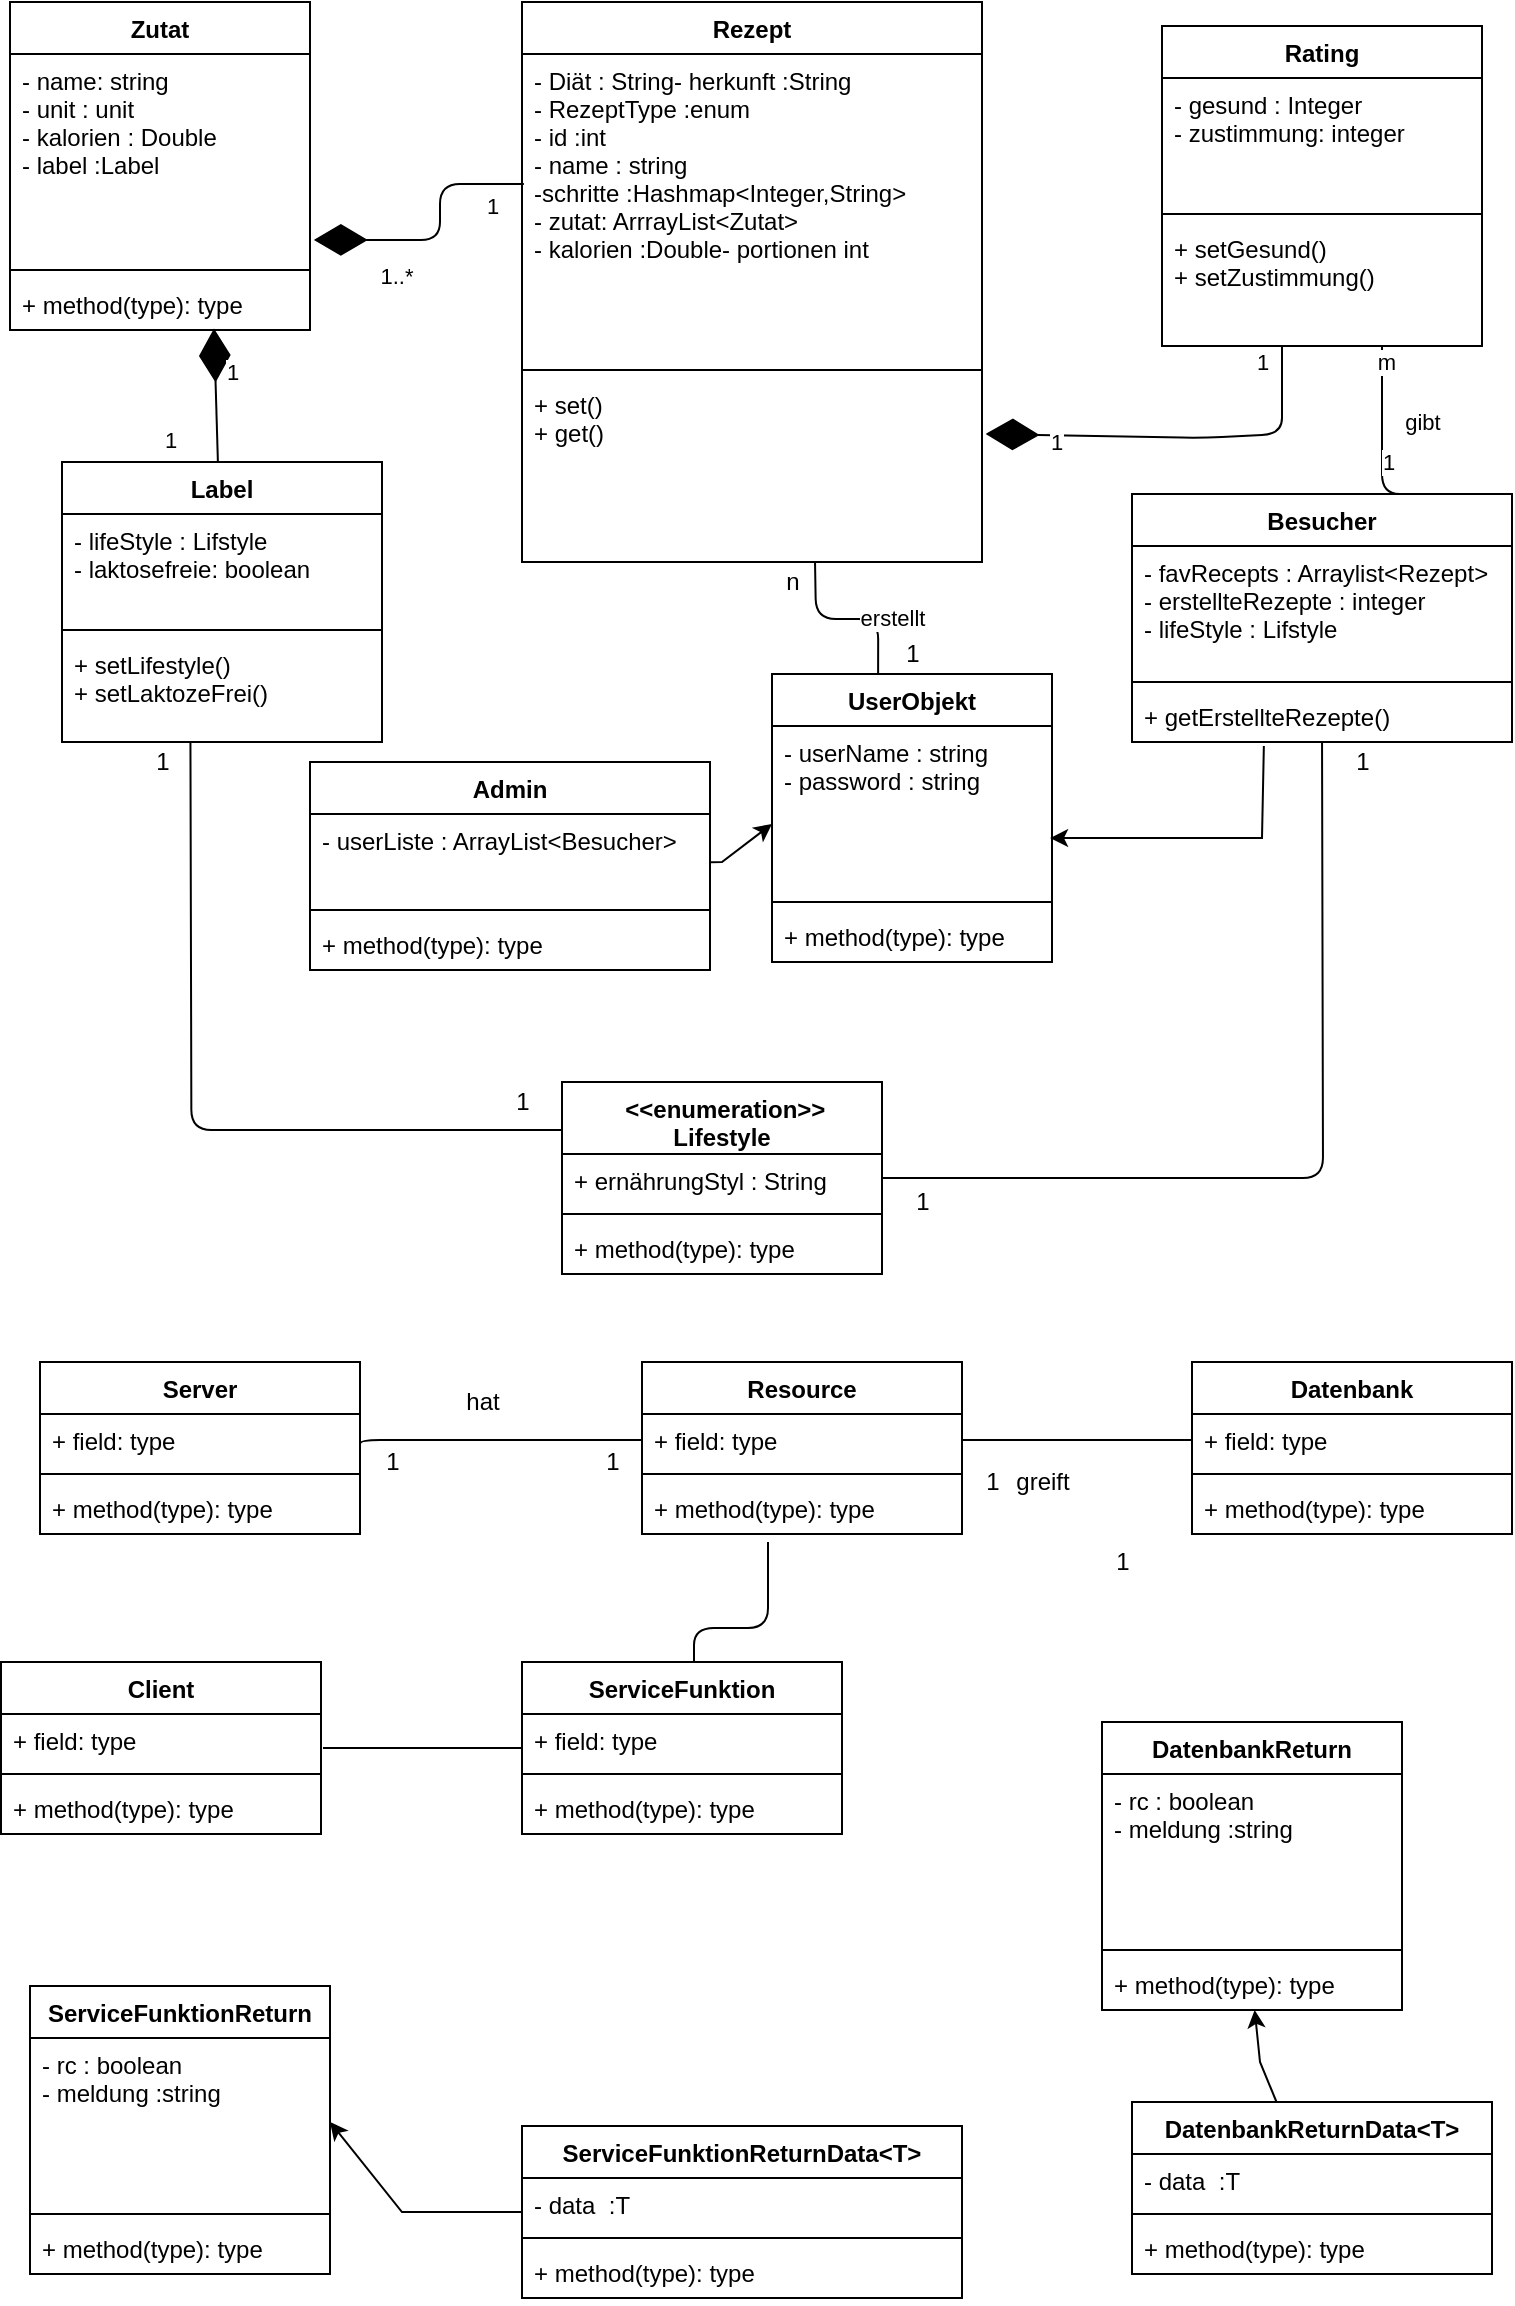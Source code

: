 <mxfile version="13.9.2" type="github">
  <diagram id="IZZyyHPVDpo9NpMuoboe" name="Page-1">
    <mxGraphModel dx="907" dy="982" grid="1" gridSize="10" guides="1" tooltips="1" connect="1" arrows="1" fold="1" page="1" pageScale="1" pageWidth="827" pageHeight="1169" math="0" shadow="0">
      <root>
        <mxCell id="0" />
        <mxCell id="1" parent="0" />
        <mxCell id="SRhx6CK5bO02SiISKb7Z-1" value="Zutat" style="swimlane;fontStyle=1;align=center;verticalAlign=top;childLayout=stackLayout;horizontal=1;startSize=26;horizontalStack=0;resizeParent=1;resizeParentMax=0;resizeLast=0;collapsible=1;marginBottom=0;" parent="1" vertex="1">
          <mxGeometry x="64" y="10" width="150" height="164" as="geometry" />
        </mxCell>
        <mxCell id="SRhx6CK5bO02SiISKb7Z-2" value="- name: string&#xa;- unit : unit&#xa;- kalorien : Double &#xa;- label :Label&#xa;&#xa;&#xa;&#xa;&#xa;" style="text;strokeColor=none;fillColor=none;align=left;verticalAlign=top;spacingLeft=4;spacingRight=4;overflow=hidden;rotatable=0;points=[[0,0.5],[1,0.5]];portConstraint=eastwest;" parent="SRhx6CK5bO02SiISKb7Z-1" vertex="1">
          <mxGeometry y="26" width="150" height="104" as="geometry" />
        </mxCell>
        <mxCell id="SRhx6CK5bO02SiISKb7Z-3" value="" style="line;strokeWidth=1;fillColor=none;align=left;verticalAlign=middle;spacingTop=-1;spacingLeft=3;spacingRight=3;rotatable=0;labelPosition=right;points=[];portConstraint=eastwest;" parent="SRhx6CK5bO02SiISKb7Z-1" vertex="1">
          <mxGeometry y="130" width="150" height="8" as="geometry" />
        </mxCell>
        <mxCell id="SRhx6CK5bO02SiISKb7Z-4" value="+ method(type): type" style="text;strokeColor=none;fillColor=none;align=left;verticalAlign=top;spacingLeft=4;spacingRight=4;overflow=hidden;rotatable=0;points=[[0,0.5],[1,0.5]];portConstraint=eastwest;" parent="SRhx6CK5bO02SiISKb7Z-1" vertex="1">
          <mxGeometry y="138" width="150" height="26" as="geometry" />
        </mxCell>
        <mxCell id="SRhx6CK5bO02SiISKb7Z-5" value="Rezept" style="swimlane;fontStyle=1;align=center;verticalAlign=top;childLayout=stackLayout;horizontal=1;startSize=26;horizontalStack=0;resizeParent=1;resizeParentMax=0;resizeLast=0;collapsible=1;marginBottom=0;" parent="1" vertex="1">
          <mxGeometry x="320" y="10" width="230" height="280" as="geometry" />
        </mxCell>
        <mxCell id="SRhx6CK5bO02SiISKb7Z-6" value="- Diät : String- herkunft :String&#xa;- RezeptType :enum&#xa;- id :int&#xa;- name : string&#xa;-schritte :Hashmap&lt;Integer,String&gt;&#xa;- zutat: ArrrayList&lt;Zutat&gt;&#xa;- kalorien :Double- portionen int&#xa;&#xa;&#xa;&#xa;&#xa;&#xa;&#xa;&#xa;&#xa;&#xa;&#xa;" style="text;strokeColor=none;fillColor=none;align=left;verticalAlign=top;spacingLeft=4;spacingRight=4;overflow=hidden;rotatable=0;points=[[0,0.5],[1,0.5]];portConstraint=eastwest;" parent="SRhx6CK5bO02SiISKb7Z-5" vertex="1">
          <mxGeometry y="26" width="230" height="154" as="geometry" />
        </mxCell>
        <mxCell id="SRhx6CK5bO02SiISKb7Z-7" value="" style="line;strokeWidth=1;fillColor=none;align=left;verticalAlign=middle;spacingTop=-1;spacingLeft=3;spacingRight=3;rotatable=0;labelPosition=right;points=[];portConstraint=eastwest;" parent="SRhx6CK5bO02SiISKb7Z-5" vertex="1">
          <mxGeometry y="180" width="230" height="8" as="geometry" />
        </mxCell>
        <mxCell id="SRhx6CK5bO02SiISKb7Z-8" value="+ set()&#xa;+ get()&#xa;" style="text;strokeColor=none;fillColor=none;align=left;verticalAlign=top;spacingLeft=4;spacingRight=4;overflow=hidden;rotatable=0;points=[[0,0.5],[1,0.5]];portConstraint=eastwest;" parent="SRhx6CK5bO02SiISKb7Z-5" vertex="1">
          <mxGeometry y="188" width="230" height="92" as="geometry" />
        </mxCell>
        <mxCell id="SRhx6CK5bO02SiISKb7Z-49" value="Rating" style="swimlane;fontStyle=1;align=center;verticalAlign=top;childLayout=stackLayout;horizontal=1;startSize=26;horizontalStack=0;resizeParent=1;resizeParentMax=0;resizeLast=0;collapsible=1;marginBottom=0;" parent="1" vertex="1">
          <mxGeometry x="640" y="22" width="160" height="160" as="geometry" />
        </mxCell>
        <mxCell id="SRhx6CK5bO02SiISKb7Z-50" value="- gesund : Integer&#xa;- zustimmung: integer&#xa;" style="text;strokeColor=none;fillColor=none;align=left;verticalAlign=top;spacingLeft=4;spacingRight=4;overflow=hidden;rotatable=0;points=[[0,0.5],[1,0.5]];portConstraint=eastwest;" parent="SRhx6CK5bO02SiISKb7Z-49" vertex="1">
          <mxGeometry y="26" width="160" height="64" as="geometry" />
        </mxCell>
        <mxCell id="SRhx6CK5bO02SiISKb7Z-51" value="" style="line;strokeWidth=1;fillColor=none;align=left;verticalAlign=middle;spacingTop=-1;spacingLeft=3;spacingRight=3;rotatable=0;labelPosition=right;points=[];portConstraint=eastwest;" parent="SRhx6CK5bO02SiISKb7Z-49" vertex="1">
          <mxGeometry y="90" width="160" height="8" as="geometry" />
        </mxCell>
        <mxCell id="SRhx6CK5bO02SiISKb7Z-52" value="+ setGesund()&#xa;+ setZustimmung()&#xa;&#xa;&#xa;" style="text;strokeColor=none;fillColor=none;align=left;verticalAlign=top;spacingLeft=4;spacingRight=4;overflow=hidden;rotatable=0;points=[[0,0.5],[1,0.5]];portConstraint=eastwest;" parent="SRhx6CK5bO02SiISKb7Z-49" vertex="1">
          <mxGeometry y="98" width="160" height="62" as="geometry" />
        </mxCell>
        <mxCell id="SRhx6CK5bO02SiISKb7Z-61" value=" &lt;&lt;enumeration&gt;&gt; &#xa;Lifestyle" style="swimlane;fontStyle=1;align=center;verticalAlign=top;childLayout=stackLayout;horizontal=1;startSize=36;horizontalStack=0;resizeParent=1;resizeParentMax=0;resizeLast=0;collapsible=1;marginBottom=0;" parent="1" vertex="1">
          <mxGeometry x="340" y="550" width="160" height="96" as="geometry" />
        </mxCell>
        <mxCell id="SRhx6CK5bO02SiISKb7Z-62" value="+ ernährungStyl : String" style="text;strokeColor=none;fillColor=none;align=left;verticalAlign=top;spacingLeft=4;spacingRight=4;overflow=hidden;rotatable=0;points=[[0,0.5],[1,0.5]];portConstraint=eastwest;" parent="SRhx6CK5bO02SiISKb7Z-61" vertex="1">
          <mxGeometry y="36" width="160" height="26" as="geometry" />
        </mxCell>
        <mxCell id="SRhx6CK5bO02SiISKb7Z-63" value="" style="line;strokeWidth=1;fillColor=none;align=left;verticalAlign=middle;spacingTop=-1;spacingLeft=3;spacingRight=3;rotatable=0;labelPosition=right;points=[];portConstraint=eastwest;" parent="SRhx6CK5bO02SiISKb7Z-61" vertex="1">
          <mxGeometry y="62" width="160" height="8" as="geometry" />
        </mxCell>
        <mxCell id="SRhx6CK5bO02SiISKb7Z-64" value="+ method(type): type" style="text;strokeColor=none;fillColor=none;align=left;verticalAlign=top;spacingLeft=4;spacingRight=4;overflow=hidden;rotatable=0;points=[[0,0.5],[1,0.5]];portConstraint=eastwest;" parent="SRhx6CK5bO02SiISKb7Z-61" vertex="1">
          <mxGeometry y="70" width="160" height="26" as="geometry" />
        </mxCell>
        <mxCell id="SRhx6CK5bO02SiISKb7Z-77" value="" style="endArrow=diamondThin;endFill=1;endSize=24;html=1;entryX=1.013;entryY=0.894;entryDx=0;entryDy=0;entryPerimeter=0;exitX=0.004;exitY=0.422;exitDx=0;exitDy=0;exitPerimeter=0;" parent="1" source="SRhx6CK5bO02SiISKb7Z-6" target="SRhx6CK5bO02SiISKb7Z-2" edge="1">
          <mxGeometry width="160" relative="1" as="geometry">
            <mxPoint x="319.05" y="397.076" as="sourcePoint" />
            <mxPoint x="240.0" y="239.996" as="targetPoint" />
            <Array as="points">
              <mxPoint x="279" y="101" />
              <mxPoint x="279" y="129" />
              <mxPoint x="260" y="129" />
            </Array>
          </mxGeometry>
        </mxCell>
        <mxCell id="SRhx6CK5bO02SiISKb7Z-105" value="1" style="edgeLabel;html=1;align=center;verticalAlign=middle;resizable=0;points=[];" parent="SRhx6CK5bO02SiISKb7Z-77" vertex="1" connectable="0">
          <mxGeometry x="-0.874" y="1" relative="1" as="geometry">
            <mxPoint x="-8.08" y="9.38" as="offset" />
          </mxGeometry>
        </mxCell>
        <mxCell id="SRhx6CK5bO02SiISKb7Z-106" value="1..*" style="edgeLabel;html=1;align=center;verticalAlign=middle;resizable=0;points=[];" parent="SRhx6CK5bO02SiISKb7Z-77" vertex="1" connectable="0">
          <mxGeometry x="0.553" y="3" relative="1" as="geometry">
            <mxPoint x="11.1" y="14.99" as="offset" />
          </mxGeometry>
        </mxCell>
        <mxCell id="SRhx6CK5bO02SiISKb7Z-78" value="" style="endArrow=diamondThin;endFill=1;endSize=24;html=1;entryX=1.008;entryY=0.304;entryDx=0;entryDy=0;entryPerimeter=0;" parent="1" edge="1" target="SRhx6CK5bO02SiISKb7Z-8">
          <mxGeometry width="160" relative="1" as="geometry">
            <mxPoint x="700" y="182" as="sourcePoint" />
            <mxPoint x="600" y="228" as="targetPoint" />
            <Array as="points">
              <mxPoint x="700" y="200" />
              <mxPoint x="700" y="226" />
              <mxPoint x="660" y="228" />
            </Array>
          </mxGeometry>
        </mxCell>
        <mxCell id="SRhx6CK5bO02SiISKb7Z-103" value="1" style="edgeLabel;html=1;align=center;verticalAlign=middle;resizable=0;points=[];" parent="SRhx6CK5bO02SiISKb7Z-78" vertex="1" connectable="0">
          <mxGeometry x="-0.88" relative="1" as="geometry">
            <mxPoint x="-10" y="-3.76" as="offset" />
          </mxGeometry>
        </mxCell>
        <mxCell id="SRhx6CK5bO02SiISKb7Z-104" value="1" style="edgeLabel;html=1;align=center;verticalAlign=middle;resizable=0;points=[];" parent="SRhx6CK5bO02SiISKb7Z-78" vertex="1" connectable="0">
          <mxGeometry x="0.641" y="3" relative="1" as="geometry">
            <mxPoint as="offset" />
          </mxGeometry>
        </mxCell>
        <mxCell id="SRhx6CK5bO02SiISKb7Z-81" value="Label" style="swimlane;fontStyle=1;align=center;verticalAlign=top;childLayout=stackLayout;horizontal=1;startSize=26;horizontalStack=0;resizeParent=1;resizeParentMax=0;resizeLast=0;collapsible=1;marginBottom=0;" parent="1" vertex="1">
          <mxGeometry x="90" y="240" width="160" height="140" as="geometry" />
        </mxCell>
        <mxCell id="SRhx6CK5bO02SiISKb7Z-82" value="- lifeStyle : Lifstyle&#xa;- laktosefreie: boolean " style="text;strokeColor=none;fillColor=none;align=left;verticalAlign=top;spacingLeft=4;spacingRight=4;overflow=hidden;rotatable=0;points=[[0,0.5],[1,0.5]];portConstraint=eastwest;" parent="SRhx6CK5bO02SiISKb7Z-81" vertex="1">
          <mxGeometry y="26" width="160" height="54" as="geometry" />
        </mxCell>
        <mxCell id="SRhx6CK5bO02SiISKb7Z-83" value="" style="line;strokeWidth=1;fillColor=none;align=left;verticalAlign=middle;spacingTop=-1;spacingLeft=3;spacingRight=3;rotatable=0;labelPosition=right;points=[];portConstraint=eastwest;" parent="SRhx6CK5bO02SiISKb7Z-81" vertex="1">
          <mxGeometry y="80" width="160" height="8" as="geometry" />
        </mxCell>
        <mxCell id="SRhx6CK5bO02SiISKb7Z-84" value="+ setLifestyle()&#xa;+ setLaktozeFrei()&#xa;" style="text;strokeColor=none;fillColor=none;align=left;verticalAlign=top;spacingLeft=4;spacingRight=4;overflow=hidden;rotatable=0;points=[[0,0.5],[1,0.5]];portConstraint=eastwest;" parent="SRhx6CK5bO02SiISKb7Z-81" vertex="1">
          <mxGeometry y="88" width="160" height="52" as="geometry" />
        </mxCell>
        <mxCell id="gb2XQUWt7gZtMW36fQ8k-82" style="edgeStyle=none;rounded=0;orthogonalLoop=1;jettySize=auto;html=1;" edge="1" parent="1" source="gb2XQUWt7gZtMW36fQ8k-5" target="gb2XQUWt7gZtMW36fQ8k-16">
          <mxGeometry relative="1" as="geometry">
            <Array as="points">
              <mxPoint x="689" y="1040" />
            </Array>
          </mxGeometry>
        </mxCell>
        <mxCell id="gb2XQUWt7gZtMW36fQ8k-5" value="DatenbankReturnData&lt;T&gt;" style="swimlane;fontStyle=1;align=center;verticalAlign=top;childLayout=stackLayout;horizontal=1;startSize=26;horizontalStack=0;resizeParent=1;resizeParentMax=0;resizeLast=0;collapsible=1;marginBottom=0;" vertex="1" parent="1">
          <mxGeometry x="625" y="1060" width="180" height="86" as="geometry" />
        </mxCell>
        <mxCell id="gb2XQUWt7gZtMW36fQ8k-6" value="- data  :T" style="text;strokeColor=none;fillColor=none;align=left;verticalAlign=top;spacingLeft=4;spacingRight=4;overflow=hidden;rotatable=0;points=[[0,0.5],[1,0.5]];portConstraint=eastwest;" vertex="1" parent="gb2XQUWt7gZtMW36fQ8k-5">
          <mxGeometry y="26" width="180" height="26" as="geometry" />
        </mxCell>
        <mxCell id="gb2XQUWt7gZtMW36fQ8k-7" value="" style="line;strokeWidth=1;fillColor=none;align=left;verticalAlign=middle;spacingTop=-1;spacingLeft=3;spacingRight=3;rotatable=0;labelPosition=right;points=[];portConstraint=eastwest;" vertex="1" parent="gb2XQUWt7gZtMW36fQ8k-5">
          <mxGeometry y="52" width="180" height="8" as="geometry" />
        </mxCell>
        <mxCell id="gb2XQUWt7gZtMW36fQ8k-8" value="+ method(type): type" style="text;strokeColor=none;fillColor=none;align=left;verticalAlign=top;spacingLeft=4;spacingRight=4;overflow=hidden;rotatable=0;points=[[0,0.5],[1,0.5]];portConstraint=eastwest;" vertex="1" parent="gb2XQUWt7gZtMW36fQ8k-5">
          <mxGeometry y="60" width="180" height="26" as="geometry" />
        </mxCell>
        <mxCell id="gb2XQUWt7gZtMW36fQ8k-13" value="DatenbankReturn" style="swimlane;fontStyle=1;align=center;verticalAlign=top;childLayout=stackLayout;horizontal=1;startSize=26;horizontalStack=0;resizeParent=1;resizeParentMax=0;resizeLast=0;collapsible=1;marginBottom=0;" vertex="1" parent="1">
          <mxGeometry x="610" y="870" width="150" height="144" as="geometry" />
        </mxCell>
        <mxCell id="gb2XQUWt7gZtMW36fQ8k-14" value="- rc : boolean&#xa;- meldung :string&#xa;" style="text;strokeColor=none;fillColor=none;align=left;verticalAlign=top;spacingLeft=4;spacingRight=4;overflow=hidden;rotatable=0;points=[[0,0.5],[1,0.5]];portConstraint=eastwest;" vertex="1" parent="gb2XQUWt7gZtMW36fQ8k-13">
          <mxGeometry y="26" width="150" height="84" as="geometry" />
        </mxCell>
        <mxCell id="gb2XQUWt7gZtMW36fQ8k-15" value="" style="line;strokeWidth=1;fillColor=none;align=left;verticalAlign=middle;spacingTop=-1;spacingLeft=3;spacingRight=3;rotatable=0;labelPosition=right;points=[];portConstraint=eastwest;" vertex="1" parent="gb2XQUWt7gZtMW36fQ8k-13">
          <mxGeometry y="110" width="150" height="8" as="geometry" />
        </mxCell>
        <mxCell id="gb2XQUWt7gZtMW36fQ8k-16" value="+ method(type): type" style="text;strokeColor=none;fillColor=none;align=left;verticalAlign=top;spacingLeft=4;spacingRight=4;overflow=hidden;rotatable=0;points=[[0,0.5],[1,0.5]];portConstraint=eastwest;" vertex="1" parent="gb2XQUWt7gZtMW36fQ8k-13">
          <mxGeometry y="118" width="150" height="26" as="geometry" />
        </mxCell>
        <mxCell id="gb2XQUWt7gZtMW36fQ8k-18" value="UserObjekt" style="swimlane;fontStyle=1;align=center;verticalAlign=top;childLayout=stackLayout;horizontal=1;startSize=26;horizontalStack=0;resizeParent=1;resizeParentMax=0;resizeLast=0;collapsible=1;marginBottom=0;" vertex="1" parent="1">
          <mxGeometry x="445" y="346" width="140" height="144" as="geometry" />
        </mxCell>
        <mxCell id="gb2XQUWt7gZtMW36fQ8k-19" value="- userName : string&#xa;- password : string&#xa;&#xa;" style="text;strokeColor=none;fillColor=none;align=left;verticalAlign=top;spacingLeft=4;spacingRight=4;overflow=hidden;rotatable=0;points=[[0,0.5],[1,0.5]];portConstraint=eastwest;" vertex="1" parent="gb2XQUWt7gZtMW36fQ8k-18">
          <mxGeometry y="26" width="140" height="84" as="geometry" />
        </mxCell>
        <mxCell id="gb2XQUWt7gZtMW36fQ8k-20" value="" style="line;strokeWidth=1;fillColor=none;align=left;verticalAlign=middle;spacingTop=-1;spacingLeft=3;spacingRight=3;rotatable=0;labelPosition=right;points=[];portConstraint=eastwest;" vertex="1" parent="gb2XQUWt7gZtMW36fQ8k-18">
          <mxGeometry y="110" width="140" height="8" as="geometry" />
        </mxCell>
        <mxCell id="gb2XQUWt7gZtMW36fQ8k-21" value="+ method(type): type" style="text;strokeColor=none;fillColor=none;align=left;verticalAlign=top;spacingLeft=4;spacingRight=4;overflow=hidden;rotatable=0;points=[[0,0.5],[1,0.5]];portConstraint=eastwest;" vertex="1" parent="gb2XQUWt7gZtMW36fQ8k-18">
          <mxGeometry y="118" width="140" height="26" as="geometry" />
        </mxCell>
        <mxCell id="gb2XQUWt7gZtMW36fQ8k-27" value="" style="endArrow=none;html=1;edgeStyle=orthogonalEdgeStyle;entryX=0.593;entryY=1.053;entryDx=0;entryDy=0;entryPerimeter=0;exitX=0.379;exitY=0;exitDx=0;exitDy=0;exitPerimeter=0;" edge="1" parent="1" source="gb2XQUWt7gZtMW36fQ8k-18">
          <mxGeometry relative="1" as="geometry">
            <mxPoint x="443.49" y="355.02" as="sourcePoint" />
            <mxPoint x="466.51" y="290.002" as="targetPoint" />
            <Array as="points" />
          </mxGeometry>
        </mxCell>
        <mxCell id="gb2XQUWt7gZtMW36fQ8k-28" value="erstellt" style="edgeLabel;html=1;align=center;verticalAlign=middle;resizable=0;points=[];" vertex="1" connectable="0" parent="gb2XQUWt7gZtMW36fQ8k-27">
          <mxGeometry x="-0.697" y="2" relative="1" as="geometry">
            <mxPoint x="8.91" y="-15.05" as="offset" />
          </mxGeometry>
        </mxCell>
        <mxCell id="gb2XQUWt7gZtMW36fQ8k-29" value="" style="endArrow=none;html=1;edgeStyle=orthogonalEdgeStyle;exitX=0.75;exitY=0;exitDx=0;exitDy=0;" edge="1" parent="1" source="gb2XQUWt7gZtMW36fQ8k-35" target="SRhx6CK5bO02SiISKb7Z-52">
          <mxGeometry relative="1" as="geometry">
            <mxPoint x="710" y="365.02" as="sourcePoint" />
            <mxPoint x="733.02" y="300.002" as="targetPoint" />
            <Array as="points">
              <mxPoint x="750" y="256" />
            </Array>
          </mxGeometry>
        </mxCell>
        <mxCell id="gb2XQUWt7gZtMW36fQ8k-30" value="gibt" style="edgeLabel;html=1;align=center;verticalAlign=middle;resizable=0;points=[];" vertex="1" connectable="0" parent="gb2XQUWt7gZtMW36fQ8k-29">
          <mxGeometry x="-0.697" y="2" relative="1" as="geometry">
            <mxPoint x="16.5" y="-38" as="offset" />
          </mxGeometry>
        </mxCell>
        <mxCell id="gb2XQUWt7gZtMW36fQ8k-55" value="m" style="edgeLabel;html=1;align=center;verticalAlign=middle;resizable=0;points=[];" vertex="1" connectable="0" parent="gb2XQUWt7gZtMW36fQ8k-29">
          <mxGeometry x="0.843" y="-2" relative="1" as="geometry">
            <mxPoint y="1" as="offset" />
          </mxGeometry>
        </mxCell>
        <mxCell id="gb2XQUWt7gZtMW36fQ8k-56" value="1" style="edgeLabel;html=1;align=center;verticalAlign=middle;resizable=0;points=[];" vertex="1" connectable="0" parent="gb2XQUWt7gZtMW36fQ8k-29">
          <mxGeometry x="-0.681" y="-1" relative="1" as="geometry">
            <mxPoint y="-15" as="offset" />
          </mxGeometry>
        </mxCell>
        <mxCell id="gb2XQUWt7gZtMW36fQ8k-54" style="edgeStyle=none;rounded=0;orthogonalLoop=1;jettySize=auto;html=1;entryX=0;entryY=0.583;entryDx=0;entryDy=0;entryPerimeter=0;" edge="1" parent="1" source="gb2XQUWt7gZtMW36fQ8k-31" target="gb2XQUWt7gZtMW36fQ8k-19">
          <mxGeometry relative="1" as="geometry">
            <Array as="points">
              <mxPoint x="420" y="440" />
            </Array>
          </mxGeometry>
        </mxCell>
        <mxCell id="gb2XQUWt7gZtMW36fQ8k-31" value="Admin" style="swimlane;fontStyle=1;align=center;verticalAlign=top;childLayout=stackLayout;horizontal=1;startSize=26;horizontalStack=0;resizeParent=1;resizeParentMax=0;resizeLast=0;collapsible=1;marginBottom=0;" vertex="1" parent="1">
          <mxGeometry x="214" y="390" width="200" height="104" as="geometry" />
        </mxCell>
        <mxCell id="gb2XQUWt7gZtMW36fQ8k-32" value="- userListe : ArrayList&lt;Besucher&gt;" style="text;strokeColor=none;fillColor=none;align=left;verticalAlign=top;spacingLeft=4;spacingRight=4;overflow=hidden;rotatable=0;points=[[0,0.5],[1,0.5]];portConstraint=eastwest;" vertex="1" parent="gb2XQUWt7gZtMW36fQ8k-31">
          <mxGeometry y="26" width="200" height="44" as="geometry" />
        </mxCell>
        <mxCell id="gb2XQUWt7gZtMW36fQ8k-33" value="" style="line;strokeWidth=1;fillColor=none;align=left;verticalAlign=middle;spacingTop=-1;spacingLeft=3;spacingRight=3;rotatable=0;labelPosition=right;points=[];portConstraint=eastwest;" vertex="1" parent="gb2XQUWt7gZtMW36fQ8k-31">
          <mxGeometry y="70" width="200" height="8" as="geometry" />
        </mxCell>
        <mxCell id="gb2XQUWt7gZtMW36fQ8k-34" value="+ method(type): type" style="text;strokeColor=none;fillColor=none;align=left;verticalAlign=top;spacingLeft=4;spacingRight=4;overflow=hidden;rotatable=0;points=[[0,0.5],[1,0.5]];portConstraint=eastwest;" vertex="1" parent="gb2XQUWt7gZtMW36fQ8k-31">
          <mxGeometry y="78" width="200" height="26" as="geometry" />
        </mxCell>
        <mxCell id="gb2XQUWt7gZtMW36fQ8k-47" style="edgeStyle=none;rounded=0;orthogonalLoop=1;jettySize=auto;html=1;exitX=0.347;exitY=1.077;exitDx=0;exitDy=0;exitPerimeter=0;entryX=0.993;entryY=0.667;entryDx=0;entryDy=0;entryPerimeter=0;" edge="1" parent="1" source="gb2XQUWt7gZtMW36fQ8k-38" target="gb2XQUWt7gZtMW36fQ8k-19">
          <mxGeometry relative="1" as="geometry">
            <mxPoint x="592.95" y="630" as="sourcePoint" />
            <mxPoint x="585" y="416" as="targetPoint" />
            <Array as="points">
              <mxPoint x="690" y="428" />
            </Array>
          </mxGeometry>
        </mxCell>
        <mxCell id="gb2XQUWt7gZtMW36fQ8k-35" value="Besucher" style="swimlane;fontStyle=1;align=center;verticalAlign=top;childLayout=stackLayout;horizontal=1;startSize=26;horizontalStack=0;resizeParent=1;resizeParentMax=0;resizeLast=0;collapsible=1;marginBottom=0;" vertex="1" parent="1">
          <mxGeometry x="625" y="256" width="190" height="124" as="geometry" />
        </mxCell>
        <mxCell id="gb2XQUWt7gZtMW36fQ8k-36" value="- favRecepts : Arraylist&lt;Rezept&gt;&#xa;- erstellteRezepte : integer&#xa;- lifeStyle : Lifstyle&#xa;" style="text;strokeColor=none;fillColor=none;align=left;verticalAlign=top;spacingLeft=4;spacingRight=4;overflow=hidden;rotatable=0;points=[[0,0.5],[1,0.5]];portConstraint=eastwest;" vertex="1" parent="gb2XQUWt7gZtMW36fQ8k-35">
          <mxGeometry y="26" width="190" height="64" as="geometry" />
        </mxCell>
        <mxCell id="gb2XQUWt7gZtMW36fQ8k-37" value="" style="line;strokeWidth=1;fillColor=none;align=left;verticalAlign=middle;spacingTop=-1;spacingLeft=3;spacingRight=3;rotatable=0;labelPosition=right;points=[];portConstraint=eastwest;" vertex="1" parent="gb2XQUWt7gZtMW36fQ8k-35">
          <mxGeometry y="90" width="190" height="8" as="geometry" />
        </mxCell>
        <mxCell id="gb2XQUWt7gZtMW36fQ8k-38" value="+ getErstellteRezepte()" style="text;strokeColor=none;fillColor=none;align=left;verticalAlign=top;spacingLeft=4;spacingRight=4;overflow=hidden;rotatable=0;points=[[0,0.5],[1,0.5]];portConstraint=eastwest;" vertex="1" parent="gb2XQUWt7gZtMW36fQ8k-35">
          <mxGeometry y="98" width="190" height="26" as="geometry" />
        </mxCell>
        <mxCell id="gb2XQUWt7gZtMW36fQ8k-57" value="1" style="text;html=1;align=center;verticalAlign=middle;resizable=0;points=[];autosize=1;" vertex="1" parent="1">
          <mxGeometry x="505" y="326" width="20" height="20" as="geometry" />
        </mxCell>
        <mxCell id="gb2XQUWt7gZtMW36fQ8k-58" value="n" style="text;html=1;align=center;verticalAlign=middle;resizable=0;points=[];autosize=1;" vertex="1" parent="1">
          <mxGeometry x="445" y="290" width="20" height="20" as="geometry" />
        </mxCell>
        <mxCell id="gb2XQUWt7gZtMW36fQ8k-61" value="" style="endArrow=none;html=1;edgeStyle=orthogonalEdgeStyle;entryX=0.593;entryY=1.053;entryDx=0;entryDy=0;entryPerimeter=0;exitX=0;exitY=0.25;exitDx=0;exitDy=0;" edge="1" parent="1" source="SRhx6CK5bO02SiISKb7Z-61">
          <mxGeometry relative="1" as="geometry">
            <mxPoint x="185.77" y="436" as="sourcePoint" />
            <mxPoint x="154.22" y="380.002" as="targetPoint" />
            <Array as="points" />
          </mxGeometry>
        </mxCell>
        <mxCell id="gb2XQUWt7gZtMW36fQ8k-63" value="" style="endArrow=none;html=1;edgeStyle=orthogonalEdgeStyle;entryX=0.593;entryY=1.053;entryDx=0;entryDy=0;entryPerimeter=0;exitX=1;exitY=0.5;exitDx=0;exitDy=0;" edge="1" parent="1" source="SRhx6CK5bO02SiISKb7Z-61">
          <mxGeometry relative="1" as="geometry">
            <mxPoint x="905.8" y="574" as="sourcePoint" />
            <mxPoint x="720.02" y="380.002" as="targetPoint" />
            <Array as="points" />
          </mxGeometry>
        </mxCell>
        <mxCell id="gb2XQUWt7gZtMW36fQ8k-65" value="" style="endArrow=diamondThin;endFill=1;endSize=24;html=1;entryX=0.68;entryY=0.973;entryDx=0;entryDy=0;entryPerimeter=0;" edge="1" parent="1" source="SRhx6CK5bO02SiISKb7Z-81" target="SRhx6CK5bO02SiISKb7Z-4">
          <mxGeometry width="160" relative="1" as="geometry">
            <mxPoint x="350" y="380" as="sourcePoint" />
            <mxPoint x="510" y="380" as="targetPoint" />
            <Array as="points" />
          </mxGeometry>
        </mxCell>
        <mxCell id="gb2XQUWt7gZtMW36fQ8k-66" value="1" style="edgeLabel;html=1;align=center;verticalAlign=middle;resizable=0;points=[];rotation=0;" vertex="1" connectable="0" parent="1">
          <mxGeometry x="240" y="200" as="geometry">
            <mxPoint x="-65.588" y="-5.392" as="offset" />
          </mxGeometry>
        </mxCell>
        <mxCell id="gb2XQUWt7gZtMW36fQ8k-67" value="1" style="edgeLabel;html=1;align=center;verticalAlign=middle;resizable=0;points=[];" vertex="1" connectable="0" parent="1">
          <mxGeometry x="210" y="210" as="geometry">
            <mxPoint x="-66" y="19" as="offset" />
          </mxGeometry>
        </mxCell>
        <mxCell id="gb2XQUWt7gZtMW36fQ8k-68" value="1" style="text;html=1;align=center;verticalAlign=middle;resizable=0;points=[];autosize=1;" vertex="1" parent="1">
          <mxGeometry x="730" y="380" width="20" height="20" as="geometry" />
        </mxCell>
        <mxCell id="gb2XQUWt7gZtMW36fQ8k-69" value="1" style="text;html=1;align=center;verticalAlign=middle;resizable=0;points=[];autosize=1;" vertex="1" parent="1">
          <mxGeometry x="510" y="600" width="20" height="20" as="geometry" />
        </mxCell>
        <mxCell id="gb2XQUWt7gZtMW36fQ8k-70" value="1" style="text;html=1;align=center;verticalAlign=middle;resizable=0;points=[];autosize=1;" vertex="1" parent="1">
          <mxGeometry x="310" y="550" width="20" height="20" as="geometry" />
        </mxCell>
        <mxCell id="gb2XQUWt7gZtMW36fQ8k-71" value="1" style="text;html=1;align=center;verticalAlign=middle;resizable=0;points=[];autosize=1;" vertex="1" parent="1">
          <mxGeometry x="130" y="380" width="20" height="20" as="geometry" />
        </mxCell>
        <mxCell id="gb2XQUWt7gZtMW36fQ8k-72" value="Datenbank" style="swimlane;fontStyle=1;align=center;verticalAlign=top;childLayout=stackLayout;horizontal=1;startSize=26;horizontalStack=0;resizeParent=1;resizeParentMax=0;resizeLast=0;collapsible=1;marginBottom=0;" vertex="1" parent="1">
          <mxGeometry x="655" y="690" width="160" height="86" as="geometry" />
        </mxCell>
        <mxCell id="gb2XQUWt7gZtMW36fQ8k-73" value="+ field: type" style="text;strokeColor=none;fillColor=none;align=left;verticalAlign=top;spacingLeft=4;spacingRight=4;overflow=hidden;rotatable=0;points=[[0,0.5],[1,0.5]];portConstraint=eastwest;" vertex="1" parent="gb2XQUWt7gZtMW36fQ8k-72">
          <mxGeometry y="26" width="160" height="26" as="geometry" />
        </mxCell>
        <mxCell id="gb2XQUWt7gZtMW36fQ8k-74" value="" style="line;strokeWidth=1;fillColor=none;align=left;verticalAlign=middle;spacingTop=-1;spacingLeft=3;spacingRight=3;rotatable=0;labelPosition=right;points=[];portConstraint=eastwest;" vertex="1" parent="gb2XQUWt7gZtMW36fQ8k-72">
          <mxGeometry y="52" width="160" height="8" as="geometry" />
        </mxCell>
        <mxCell id="gb2XQUWt7gZtMW36fQ8k-75" value="+ method(type): type" style="text;strokeColor=none;fillColor=none;align=left;verticalAlign=top;spacingLeft=4;spacingRight=4;overflow=hidden;rotatable=0;points=[[0,0.5],[1,0.5]];portConstraint=eastwest;" vertex="1" parent="gb2XQUWt7gZtMW36fQ8k-72">
          <mxGeometry y="60" width="160" height="26" as="geometry" />
        </mxCell>
        <mxCell id="gb2XQUWt7gZtMW36fQ8k-76" value="Resource" style="swimlane;fontStyle=1;align=center;verticalAlign=top;childLayout=stackLayout;horizontal=1;startSize=26;horizontalStack=0;resizeParent=1;resizeParentMax=0;resizeLast=0;collapsible=1;marginBottom=0;" vertex="1" parent="1">
          <mxGeometry x="380" y="690" width="160" height="86" as="geometry" />
        </mxCell>
        <mxCell id="gb2XQUWt7gZtMW36fQ8k-77" value="+ field: type" style="text;strokeColor=none;fillColor=none;align=left;verticalAlign=top;spacingLeft=4;spacingRight=4;overflow=hidden;rotatable=0;points=[[0,0.5],[1,0.5]];portConstraint=eastwest;" vertex="1" parent="gb2XQUWt7gZtMW36fQ8k-76">
          <mxGeometry y="26" width="160" height="26" as="geometry" />
        </mxCell>
        <mxCell id="gb2XQUWt7gZtMW36fQ8k-78" value="" style="line;strokeWidth=1;fillColor=none;align=left;verticalAlign=middle;spacingTop=-1;spacingLeft=3;spacingRight=3;rotatable=0;labelPosition=right;points=[];portConstraint=eastwest;" vertex="1" parent="gb2XQUWt7gZtMW36fQ8k-76">
          <mxGeometry y="52" width="160" height="8" as="geometry" />
        </mxCell>
        <mxCell id="gb2XQUWt7gZtMW36fQ8k-79" value="+ method(type): type" style="text;strokeColor=none;fillColor=none;align=left;verticalAlign=top;spacingLeft=4;spacingRight=4;overflow=hidden;rotatable=0;points=[[0,0.5],[1,0.5]];portConstraint=eastwest;" vertex="1" parent="gb2XQUWt7gZtMW36fQ8k-76">
          <mxGeometry y="60" width="160" height="26" as="geometry" />
        </mxCell>
        <mxCell id="gb2XQUWt7gZtMW36fQ8k-81" value="" style="endArrow=none;html=1;edgeStyle=orthogonalEdgeStyle;exitX=1;exitY=0.5;exitDx=0;exitDy=0;entryX=0;entryY=0.5;entryDx=0;entryDy=0;" edge="1" parent="1" source="gb2XQUWt7gZtMW36fQ8k-77" target="gb2XQUWt7gZtMW36fQ8k-73">
          <mxGeometry relative="1" as="geometry">
            <mxPoint x="405" y="729" as="sourcePoint" />
            <mxPoint x="475" y="910" as="targetPoint" />
            <Array as="points" />
          </mxGeometry>
        </mxCell>
        <mxCell id="gb2XQUWt7gZtMW36fQ8k-84" value="Server" style="swimlane;fontStyle=1;align=center;verticalAlign=top;childLayout=stackLayout;horizontal=1;startSize=26;horizontalStack=0;resizeParent=1;resizeParentMax=0;resizeLast=0;collapsible=1;marginBottom=0;" vertex="1" parent="1">
          <mxGeometry x="79" y="690" width="160" height="86" as="geometry" />
        </mxCell>
        <mxCell id="gb2XQUWt7gZtMW36fQ8k-85" value="+ field: type" style="text;strokeColor=none;fillColor=none;align=left;verticalAlign=top;spacingLeft=4;spacingRight=4;overflow=hidden;rotatable=0;points=[[0,0.5],[1,0.5]];portConstraint=eastwest;" vertex="1" parent="gb2XQUWt7gZtMW36fQ8k-84">
          <mxGeometry y="26" width="160" height="26" as="geometry" />
        </mxCell>
        <mxCell id="gb2XQUWt7gZtMW36fQ8k-88" value="" style="endArrow=none;html=1;edgeStyle=orthogonalEdgeStyle;entryX=0;entryY=0.5;entryDx=0;entryDy=0;" edge="1" parent="gb2XQUWt7gZtMW36fQ8k-84" target="gb2XQUWt7gZtMW36fQ8k-77">
          <mxGeometry relative="1" as="geometry">
            <mxPoint x="160" y="42.82" as="sourcePoint" />
            <mxPoint x="260" y="42.41" as="targetPoint" />
            <Array as="points">
              <mxPoint x="160" y="39" />
            </Array>
          </mxGeometry>
        </mxCell>
        <mxCell id="gb2XQUWt7gZtMW36fQ8k-86" value="" style="line;strokeWidth=1;fillColor=none;align=left;verticalAlign=middle;spacingTop=-1;spacingLeft=3;spacingRight=3;rotatable=0;labelPosition=right;points=[];portConstraint=eastwest;" vertex="1" parent="gb2XQUWt7gZtMW36fQ8k-84">
          <mxGeometry y="52" width="160" height="8" as="geometry" />
        </mxCell>
        <mxCell id="gb2XQUWt7gZtMW36fQ8k-87" value="+ method(type): type" style="text;strokeColor=none;fillColor=none;align=left;verticalAlign=top;spacingLeft=4;spacingRight=4;overflow=hidden;rotatable=0;points=[[0,0.5],[1,0.5]];portConstraint=eastwest;" vertex="1" parent="gb2XQUWt7gZtMW36fQ8k-84">
          <mxGeometry y="60" width="160" height="26" as="geometry" />
        </mxCell>
        <mxCell id="gb2XQUWt7gZtMW36fQ8k-89" value="hat" style="text;html=1;align=center;verticalAlign=middle;resizable=0;points=[];autosize=1;" vertex="1" parent="1">
          <mxGeometry x="285" y="700" width="30" height="20" as="geometry" />
        </mxCell>
        <mxCell id="gb2XQUWt7gZtMW36fQ8k-90" value="1" style="text;html=1;align=center;verticalAlign=middle;resizable=0;points=[];autosize=1;" vertex="1" parent="1">
          <mxGeometry x="245" y="730" width="20" height="20" as="geometry" />
        </mxCell>
        <mxCell id="gb2XQUWt7gZtMW36fQ8k-91" value="1" style="text;html=1;align=center;verticalAlign=middle;resizable=0;points=[];autosize=1;" vertex="1" parent="1">
          <mxGeometry x="355" y="730" width="20" height="20" as="geometry" />
        </mxCell>
        <mxCell id="gb2XQUWt7gZtMW36fQ8k-92" value="1" style="text;html=1;align=center;verticalAlign=middle;resizable=0;points=[];autosize=1;" vertex="1" parent="1">
          <mxGeometry x="545" y="740" width="20" height="20" as="geometry" />
        </mxCell>
        <mxCell id="gb2XQUWt7gZtMW36fQ8k-93" value="1" style="text;html=1;align=center;verticalAlign=middle;resizable=0;points=[];autosize=1;" vertex="1" parent="1">
          <mxGeometry x="610" y="780" width="20" height="20" as="geometry" />
        </mxCell>
        <mxCell id="gb2XQUWt7gZtMW36fQ8k-94" style="edgeStyle=none;rounded=0;orthogonalLoop=1;jettySize=auto;html=1;entryX=1;entryY=0.5;entryDx=0;entryDy=0;" edge="1" parent="1" source="gb2XQUWt7gZtMW36fQ8k-95" target="gb2XQUWt7gZtMW36fQ8k-100">
          <mxGeometry relative="1" as="geometry">
            <Array as="points">
              <mxPoint x="260" y="1115" />
            </Array>
          </mxGeometry>
        </mxCell>
        <mxCell id="gb2XQUWt7gZtMW36fQ8k-95" value="ServiceFunktionReturnData&lt;T&gt;" style="swimlane;fontStyle=1;align=center;verticalAlign=top;childLayout=stackLayout;horizontal=1;startSize=26;horizontalStack=0;resizeParent=1;resizeParentMax=0;resizeLast=0;collapsible=1;marginBottom=0;" vertex="1" parent="1">
          <mxGeometry x="320" y="1072" width="220" height="86" as="geometry" />
        </mxCell>
        <mxCell id="gb2XQUWt7gZtMW36fQ8k-96" value="- data  :T" style="text;strokeColor=none;fillColor=none;align=left;verticalAlign=top;spacingLeft=4;spacingRight=4;overflow=hidden;rotatable=0;points=[[0,0.5],[1,0.5]];portConstraint=eastwest;" vertex="1" parent="gb2XQUWt7gZtMW36fQ8k-95">
          <mxGeometry y="26" width="220" height="26" as="geometry" />
        </mxCell>
        <mxCell id="gb2XQUWt7gZtMW36fQ8k-97" value="" style="line;strokeWidth=1;fillColor=none;align=left;verticalAlign=middle;spacingTop=-1;spacingLeft=3;spacingRight=3;rotatable=0;labelPosition=right;points=[];portConstraint=eastwest;" vertex="1" parent="gb2XQUWt7gZtMW36fQ8k-95">
          <mxGeometry y="52" width="220" height="8" as="geometry" />
        </mxCell>
        <mxCell id="gb2XQUWt7gZtMW36fQ8k-98" value="+ method(type): type" style="text;strokeColor=none;fillColor=none;align=left;verticalAlign=top;spacingLeft=4;spacingRight=4;overflow=hidden;rotatable=0;points=[[0,0.5],[1,0.5]];portConstraint=eastwest;" vertex="1" parent="gb2XQUWt7gZtMW36fQ8k-95">
          <mxGeometry y="60" width="220" height="26" as="geometry" />
        </mxCell>
        <mxCell id="gb2XQUWt7gZtMW36fQ8k-99" value="ServiceFunktionReturn" style="swimlane;fontStyle=1;align=center;verticalAlign=top;childLayout=stackLayout;horizontal=1;startSize=26;horizontalStack=0;resizeParent=1;resizeParentMax=0;resizeLast=0;collapsible=1;marginBottom=0;" vertex="1" parent="1">
          <mxGeometry x="74" y="1002" width="150" height="144" as="geometry" />
        </mxCell>
        <mxCell id="gb2XQUWt7gZtMW36fQ8k-100" value="- rc : boolean&#xa;- meldung :string&#xa;" style="text;strokeColor=none;fillColor=none;align=left;verticalAlign=top;spacingLeft=4;spacingRight=4;overflow=hidden;rotatable=0;points=[[0,0.5],[1,0.5]];portConstraint=eastwest;" vertex="1" parent="gb2XQUWt7gZtMW36fQ8k-99">
          <mxGeometry y="26" width="150" height="84" as="geometry" />
        </mxCell>
        <mxCell id="gb2XQUWt7gZtMW36fQ8k-101" value="" style="line;strokeWidth=1;fillColor=none;align=left;verticalAlign=middle;spacingTop=-1;spacingLeft=3;spacingRight=3;rotatable=0;labelPosition=right;points=[];portConstraint=eastwest;" vertex="1" parent="gb2XQUWt7gZtMW36fQ8k-99">
          <mxGeometry y="110" width="150" height="8" as="geometry" />
        </mxCell>
        <mxCell id="gb2XQUWt7gZtMW36fQ8k-102" value="+ method(type): type" style="text;strokeColor=none;fillColor=none;align=left;verticalAlign=top;spacingLeft=4;spacingRight=4;overflow=hidden;rotatable=0;points=[[0,0.5],[1,0.5]];portConstraint=eastwest;" vertex="1" parent="gb2XQUWt7gZtMW36fQ8k-99">
          <mxGeometry y="118" width="150" height="26" as="geometry" />
        </mxCell>
        <mxCell id="gb2XQUWt7gZtMW36fQ8k-112" value="ServiceFunktion" style="swimlane;fontStyle=1;align=center;verticalAlign=top;childLayout=stackLayout;horizontal=1;startSize=26;horizontalStack=0;resizeParent=1;resizeParentMax=0;resizeLast=0;collapsible=1;marginBottom=0;" vertex="1" parent="1">
          <mxGeometry x="320" y="840" width="160" height="86" as="geometry" />
        </mxCell>
        <mxCell id="gb2XQUWt7gZtMW36fQ8k-113" value="+ field: type" style="text;strokeColor=none;fillColor=none;align=left;verticalAlign=top;spacingLeft=4;spacingRight=4;overflow=hidden;rotatable=0;points=[[0,0.5],[1,0.5]];portConstraint=eastwest;" vertex="1" parent="gb2XQUWt7gZtMW36fQ8k-112">
          <mxGeometry y="26" width="160" height="26" as="geometry" />
        </mxCell>
        <mxCell id="gb2XQUWt7gZtMW36fQ8k-115" value="" style="line;strokeWidth=1;fillColor=none;align=left;verticalAlign=middle;spacingTop=-1;spacingLeft=3;spacingRight=3;rotatable=0;labelPosition=right;points=[];portConstraint=eastwest;" vertex="1" parent="gb2XQUWt7gZtMW36fQ8k-112">
          <mxGeometry y="52" width="160" height="8" as="geometry" />
        </mxCell>
        <mxCell id="gb2XQUWt7gZtMW36fQ8k-116" value="+ method(type): type" style="text;strokeColor=none;fillColor=none;align=left;verticalAlign=top;spacingLeft=4;spacingRight=4;overflow=hidden;rotatable=0;points=[[0,0.5],[1,0.5]];portConstraint=eastwest;" vertex="1" parent="gb2XQUWt7gZtMW36fQ8k-112">
          <mxGeometry y="60" width="160" height="26" as="geometry" />
        </mxCell>
        <mxCell id="gb2XQUWt7gZtMW36fQ8k-122" value="Client" style="swimlane;fontStyle=1;align=center;verticalAlign=top;childLayout=stackLayout;horizontal=1;startSize=26;horizontalStack=0;resizeParent=1;resizeParentMax=0;resizeLast=0;collapsible=1;marginBottom=0;" vertex="1" parent="1">
          <mxGeometry x="59.5" y="840" width="160" height="86" as="geometry" />
        </mxCell>
        <mxCell id="gb2XQUWt7gZtMW36fQ8k-123" value="+ field: type" style="text;strokeColor=none;fillColor=none;align=left;verticalAlign=top;spacingLeft=4;spacingRight=4;overflow=hidden;rotatable=0;points=[[0,0.5],[1,0.5]];portConstraint=eastwest;" vertex="1" parent="gb2XQUWt7gZtMW36fQ8k-122">
          <mxGeometry y="26" width="160" height="26" as="geometry" />
        </mxCell>
        <mxCell id="gb2XQUWt7gZtMW36fQ8k-124" value="" style="line;strokeWidth=1;fillColor=none;align=left;verticalAlign=middle;spacingTop=-1;spacingLeft=3;spacingRight=3;rotatable=0;labelPosition=right;points=[];portConstraint=eastwest;" vertex="1" parent="gb2XQUWt7gZtMW36fQ8k-122">
          <mxGeometry y="52" width="160" height="8" as="geometry" />
        </mxCell>
        <mxCell id="gb2XQUWt7gZtMW36fQ8k-125" value="+ method(type): type" style="text;strokeColor=none;fillColor=none;align=left;verticalAlign=top;spacingLeft=4;spacingRight=4;overflow=hidden;rotatable=0;points=[[0,0.5],[1,0.5]];portConstraint=eastwest;" vertex="1" parent="gb2XQUWt7gZtMW36fQ8k-122">
          <mxGeometry y="60" width="160" height="26" as="geometry" />
        </mxCell>
        <mxCell id="gb2XQUWt7gZtMW36fQ8k-127" value="greift" style="text;html=1;align=center;verticalAlign=middle;resizable=0;points=[];autosize=1;" vertex="1" parent="1">
          <mxGeometry x="560" y="740" width="40" height="20" as="geometry" />
        </mxCell>
        <mxCell id="gb2XQUWt7gZtMW36fQ8k-128" value="" style="line;strokeWidth=1;fillColor=none;align=left;verticalAlign=middle;spacingTop=-1;spacingLeft=3;spacingRight=3;rotatable=0;labelPosition=right;points=[];portConstraint=eastwest;" vertex="1" parent="1">
          <mxGeometry x="220.5" y="879" width="100" height="8" as="geometry" />
        </mxCell>
        <mxCell id="gb2XQUWt7gZtMW36fQ8k-130" value="" style="endArrow=none;html=1;edgeStyle=orthogonalEdgeStyle;" edge="1" parent="1" target="gb2XQUWt7gZtMW36fQ8k-112">
          <mxGeometry relative="1" as="geometry">
            <mxPoint x="443" y="780" as="sourcePoint" />
            <mxPoint x="655" y="729" as="targetPoint" />
            <Array as="points">
              <mxPoint x="443" y="823" />
              <mxPoint x="406" y="823" />
            </Array>
          </mxGeometry>
        </mxCell>
      </root>
    </mxGraphModel>
  </diagram>
</mxfile>
